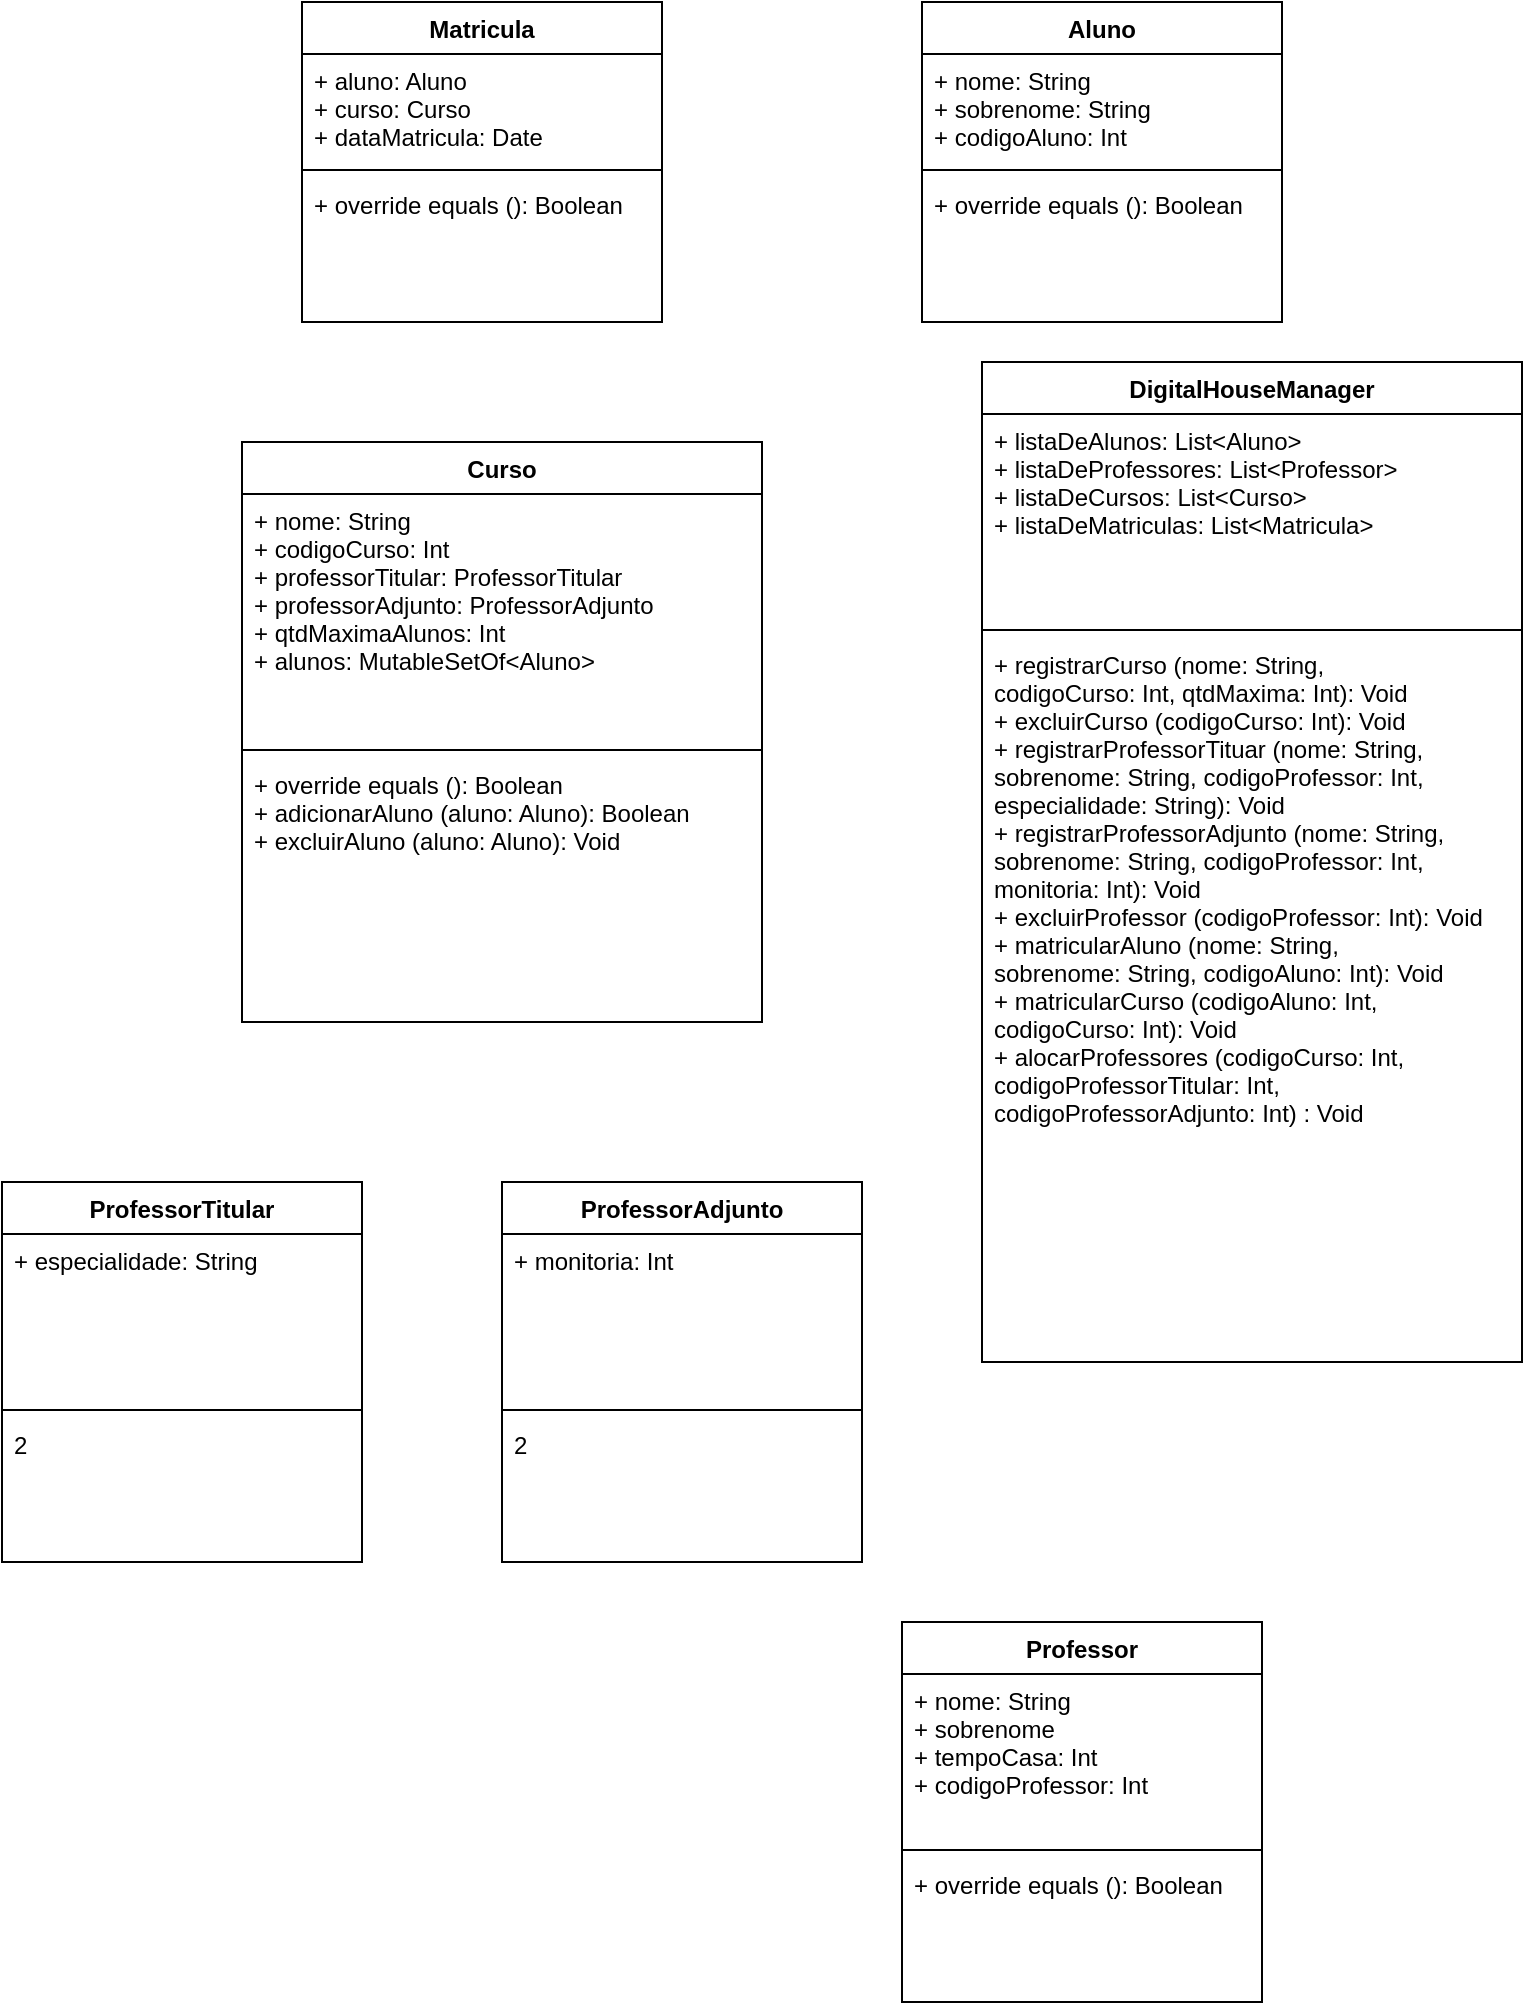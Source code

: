 <mxfile version="13.7.5" type="device"><diagram id="DKth6YePcc6uCm5fm2U_" name="Page-1"><mxGraphModel dx="868" dy="450" grid="1" gridSize="10" guides="1" tooltips="1" connect="1" arrows="1" fold="1" page="1" pageScale="1" pageWidth="827" pageHeight="1169" math="0" shadow="0"><root><mxCell id="0"/><mxCell id="1" parent="0"/><mxCell id="MS2eWC40u6hir84jcnFX-1" value="Aluno" style="swimlane;fontStyle=1;align=center;verticalAlign=top;childLayout=stackLayout;horizontal=1;startSize=26;horizontalStack=0;resizeParent=1;resizeParentMax=0;resizeLast=0;collapsible=1;marginBottom=0;" vertex="1" parent="1"><mxGeometry x="510" y="30" width="180" height="160" as="geometry"/></mxCell><mxCell id="MS2eWC40u6hir84jcnFX-2" value="+ nome: String&#10;+ sobrenome: String&#10;+ codigoAluno: Int" style="text;strokeColor=none;fillColor=none;align=left;verticalAlign=top;spacingLeft=4;spacingRight=4;overflow=hidden;rotatable=0;points=[[0,0.5],[1,0.5]];portConstraint=eastwest;" vertex="1" parent="MS2eWC40u6hir84jcnFX-1"><mxGeometry y="26" width="180" height="54" as="geometry"/></mxCell><mxCell id="MS2eWC40u6hir84jcnFX-3" value="" style="line;strokeWidth=1;fillColor=none;align=left;verticalAlign=middle;spacingTop=-1;spacingLeft=3;spacingRight=3;rotatable=0;labelPosition=right;points=[];portConstraint=eastwest;" vertex="1" parent="MS2eWC40u6hir84jcnFX-1"><mxGeometry y="80" width="180" height="8" as="geometry"/></mxCell><mxCell id="MS2eWC40u6hir84jcnFX-4" value="+ override equals (): Boolean" style="text;strokeColor=none;fillColor=none;align=left;verticalAlign=top;spacingLeft=4;spacingRight=4;overflow=hidden;rotatable=0;points=[[0,0.5],[1,0.5]];portConstraint=eastwest;" vertex="1" parent="MS2eWC40u6hir84jcnFX-1"><mxGeometry y="88" width="180" height="72" as="geometry"/></mxCell><mxCell id="MS2eWC40u6hir84jcnFX-21" value="Matricula" style="swimlane;fontStyle=1;align=center;verticalAlign=top;childLayout=stackLayout;horizontal=1;startSize=26;horizontalStack=0;resizeParent=1;resizeParentMax=0;resizeLast=0;collapsible=1;marginBottom=0;" vertex="1" parent="1"><mxGeometry x="200" y="30" width="180" height="160" as="geometry"/></mxCell><mxCell id="MS2eWC40u6hir84jcnFX-22" value="+ aluno: Aluno&#10;+ curso: Curso&#10;+ dataMatricula: Date" style="text;strokeColor=none;fillColor=none;align=left;verticalAlign=top;spacingLeft=4;spacingRight=4;overflow=hidden;rotatable=0;points=[[0,0.5],[1,0.5]];portConstraint=eastwest;" vertex="1" parent="MS2eWC40u6hir84jcnFX-21"><mxGeometry y="26" width="180" height="54" as="geometry"/></mxCell><mxCell id="MS2eWC40u6hir84jcnFX-23" value="" style="line;strokeWidth=1;fillColor=none;align=left;verticalAlign=middle;spacingTop=-1;spacingLeft=3;spacingRight=3;rotatable=0;labelPosition=right;points=[];portConstraint=eastwest;" vertex="1" parent="MS2eWC40u6hir84jcnFX-21"><mxGeometry y="80" width="180" height="8" as="geometry"/></mxCell><mxCell id="MS2eWC40u6hir84jcnFX-24" value="+ override equals (): Boolean" style="text;strokeColor=none;fillColor=none;align=left;verticalAlign=top;spacingLeft=4;spacingRight=4;overflow=hidden;rotatable=0;points=[[0,0.5],[1,0.5]];portConstraint=eastwest;" vertex="1" parent="MS2eWC40u6hir84jcnFX-21"><mxGeometry y="88" width="180" height="72" as="geometry"/></mxCell><mxCell id="MS2eWC40u6hir84jcnFX-5" value="Curso" style="swimlane;fontStyle=1;align=center;verticalAlign=top;childLayout=stackLayout;horizontal=1;startSize=26;horizontalStack=0;resizeParent=1;resizeParentMax=0;resizeLast=0;collapsible=1;marginBottom=0;" vertex="1" parent="1"><mxGeometry x="170" y="250" width="260" height="290" as="geometry"/></mxCell><mxCell id="MS2eWC40u6hir84jcnFX-6" value="+ nome: String&#10;+ codigoCurso: Int&#10;+ professorTitular: ProfessorTitular&#10;+ professorAdjunto: ProfessorAdjunto&#10;+ qtdMaximaAlunos: Int&#10;+ alunos: MutableSetOf&lt;Aluno&gt;&#10;" style="text;strokeColor=none;fillColor=none;align=left;verticalAlign=top;spacingLeft=4;spacingRight=4;overflow=hidden;rotatable=0;points=[[0,0.5],[1,0.5]];portConstraint=eastwest;" vertex="1" parent="MS2eWC40u6hir84jcnFX-5"><mxGeometry y="26" width="260" height="124" as="geometry"/></mxCell><mxCell id="MS2eWC40u6hir84jcnFX-7" value="" style="line;strokeWidth=1;fillColor=none;align=left;verticalAlign=middle;spacingTop=-1;spacingLeft=3;spacingRight=3;rotatable=0;labelPosition=right;points=[];portConstraint=eastwest;" vertex="1" parent="MS2eWC40u6hir84jcnFX-5"><mxGeometry y="150" width="260" height="8" as="geometry"/></mxCell><mxCell id="MS2eWC40u6hir84jcnFX-8" value="+ override equals (): Boolean&#10;+ adicionarAluno (aluno: Aluno): Boolean&#10;+ excluirAluno (aluno: Aluno): Void" style="text;strokeColor=none;fillColor=none;align=left;verticalAlign=top;spacingLeft=4;spacingRight=4;overflow=hidden;rotatable=0;points=[[0,0.5],[1,0.5]];portConstraint=eastwest;" vertex="1" parent="MS2eWC40u6hir84jcnFX-5"><mxGeometry y="158" width="260" height="132" as="geometry"/></mxCell><mxCell id="MS2eWC40u6hir84jcnFX-26" value="DigitalHouseManager" style="swimlane;fontStyle=1;align=center;verticalAlign=top;childLayout=stackLayout;horizontal=1;startSize=26;horizontalStack=0;resizeParent=1;resizeParentMax=0;resizeLast=0;collapsible=1;marginBottom=0;" vertex="1" parent="1"><mxGeometry x="540" y="210" width="270" height="500" as="geometry"/></mxCell><mxCell id="MS2eWC40u6hir84jcnFX-27" value="+ listaDeAlunos: List&lt;Aluno&gt;&#10;+ listaDeProfessores: List&lt;Professor&gt;&#10;+ listaDeCursos: List&lt;Curso&gt;&#10;+ listaDeMatriculas: List&lt;Matricula&gt;" style="text;strokeColor=none;fillColor=none;align=left;verticalAlign=top;spacingLeft=4;spacingRight=4;overflow=hidden;rotatable=0;points=[[0,0.5],[1,0.5]];portConstraint=eastwest;" vertex="1" parent="MS2eWC40u6hir84jcnFX-26"><mxGeometry y="26" width="270" height="104" as="geometry"/></mxCell><mxCell id="MS2eWC40u6hir84jcnFX-28" value="" style="line;strokeWidth=1;fillColor=none;align=left;verticalAlign=middle;spacingTop=-1;spacingLeft=3;spacingRight=3;rotatable=0;labelPosition=right;points=[];portConstraint=eastwest;" vertex="1" parent="MS2eWC40u6hir84jcnFX-26"><mxGeometry y="130" width="270" height="8" as="geometry"/></mxCell><mxCell id="MS2eWC40u6hir84jcnFX-29" value="+ registrarCurso (nome: String, &#10;codigoCurso: Int, qtdMaxima: Int): Void&#10;+ excluirCurso (codigoCurso: Int): Void&#10;+ registrarProfessorTituar (nome: String, &#10;sobrenome: String, codigoProfessor: Int, &#10;especialidade: String): Void&#10;+ registrarProfessorAdjunto (nome: String, &#10;sobrenome: String, codigoProfessor: Int, &#10;monitoria: Int): Void&#10;+ excluirProfessor (codigoProfessor: Int): Void&#10;+ matricularAluno (nome: String, &#10;sobrenome: String, codigoAluno: Int): Void&#10;+ matricularCurso (codigoAluno: Int, &#10;codigoCurso: Int): Void&#10;+ alocarProfessores (codigoCurso: Int,&#10;codigoProfessorTitular: Int, &#10;codigoProfessorAdjunto: Int) : Void&#10;&#10;" style="text;strokeColor=none;fillColor=none;align=left;verticalAlign=top;spacingLeft=4;spacingRight=4;overflow=hidden;rotatable=0;points=[[0,0.5],[1,0.5]];portConstraint=eastwest;" vertex="1" parent="MS2eWC40u6hir84jcnFX-26"><mxGeometry y="138" width="270" height="362" as="geometry"/></mxCell><mxCell id="MS2eWC40u6hir84jcnFX-13" value="ProfessorTitular" style="swimlane;fontStyle=1;align=center;verticalAlign=top;childLayout=stackLayout;horizontal=1;startSize=26;horizontalStack=0;resizeParent=1;resizeParentMax=0;resizeLast=0;collapsible=1;marginBottom=0;" vertex="1" parent="1"><mxGeometry x="50" y="620" width="180" height="190" as="geometry"/></mxCell><mxCell id="MS2eWC40u6hir84jcnFX-14" value="+ especialidade: String" style="text;strokeColor=none;fillColor=none;align=left;verticalAlign=top;spacingLeft=4;spacingRight=4;overflow=hidden;rotatable=0;points=[[0,0.5],[1,0.5]];portConstraint=eastwest;" vertex="1" parent="MS2eWC40u6hir84jcnFX-13"><mxGeometry y="26" width="180" height="84" as="geometry"/></mxCell><mxCell id="MS2eWC40u6hir84jcnFX-15" value="" style="line;strokeWidth=1;fillColor=none;align=left;verticalAlign=middle;spacingTop=-1;spacingLeft=3;spacingRight=3;rotatable=0;labelPosition=right;points=[];portConstraint=eastwest;" vertex="1" parent="MS2eWC40u6hir84jcnFX-13"><mxGeometry y="110" width="180" height="8" as="geometry"/></mxCell><mxCell id="MS2eWC40u6hir84jcnFX-16" value="2" style="text;strokeColor=none;fillColor=none;align=left;verticalAlign=top;spacingLeft=4;spacingRight=4;overflow=hidden;rotatable=0;points=[[0,0.5],[1,0.5]];portConstraint=eastwest;" vertex="1" parent="MS2eWC40u6hir84jcnFX-13"><mxGeometry y="118" width="180" height="72" as="geometry"/></mxCell><mxCell id="MS2eWC40u6hir84jcnFX-17" value="ProfessorAdjunto" style="swimlane;fontStyle=1;align=center;verticalAlign=top;childLayout=stackLayout;horizontal=1;startSize=26;horizontalStack=0;resizeParent=1;resizeParentMax=0;resizeLast=0;collapsible=1;marginBottom=0;" vertex="1" parent="1"><mxGeometry x="300" y="620" width="180" height="190" as="geometry"/></mxCell><mxCell id="MS2eWC40u6hir84jcnFX-18" value="+ monitoria: Int" style="text;strokeColor=none;fillColor=none;align=left;verticalAlign=top;spacingLeft=4;spacingRight=4;overflow=hidden;rotatable=0;points=[[0,0.5],[1,0.5]];portConstraint=eastwest;" vertex="1" parent="MS2eWC40u6hir84jcnFX-17"><mxGeometry y="26" width="180" height="84" as="geometry"/></mxCell><mxCell id="MS2eWC40u6hir84jcnFX-19" value="" style="line;strokeWidth=1;fillColor=none;align=left;verticalAlign=middle;spacingTop=-1;spacingLeft=3;spacingRight=3;rotatable=0;labelPosition=right;points=[];portConstraint=eastwest;" vertex="1" parent="MS2eWC40u6hir84jcnFX-17"><mxGeometry y="110" width="180" height="8" as="geometry"/></mxCell><mxCell id="MS2eWC40u6hir84jcnFX-20" value="2" style="text;strokeColor=none;fillColor=none;align=left;verticalAlign=top;spacingLeft=4;spacingRight=4;overflow=hidden;rotatable=0;points=[[0,0.5],[1,0.5]];portConstraint=eastwest;" vertex="1" parent="MS2eWC40u6hir84jcnFX-17"><mxGeometry y="118" width="180" height="72" as="geometry"/></mxCell><mxCell id="MS2eWC40u6hir84jcnFX-9" value="Professor" style="swimlane;fontStyle=1;align=center;verticalAlign=top;childLayout=stackLayout;horizontal=1;startSize=26;horizontalStack=0;resizeParent=1;resizeParentMax=0;resizeLast=0;collapsible=1;marginBottom=0;" vertex="1" parent="1"><mxGeometry x="500" y="840" width="180" height="190" as="geometry"/></mxCell><mxCell id="MS2eWC40u6hir84jcnFX-10" value="+ nome: String&#10;+ sobrenome&#10;+ tempoCasa: Int&#10;+ codigoProfessor: Int" style="text;strokeColor=none;fillColor=none;align=left;verticalAlign=top;spacingLeft=4;spacingRight=4;overflow=hidden;rotatable=0;points=[[0,0.5],[1,0.5]];portConstraint=eastwest;" vertex="1" parent="MS2eWC40u6hir84jcnFX-9"><mxGeometry y="26" width="180" height="84" as="geometry"/></mxCell><mxCell id="MS2eWC40u6hir84jcnFX-11" value="" style="line;strokeWidth=1;fillColor=none;align=left;verticalAlign=middle;spacingTop=-1;spacingLeft=3;spacingRight=3;rotatable=0;labelPosition=right;points=[];portConstraint=eastwest;" vertex="1" parent="MS2eWC40u6hir84jcnFX-9"><mxGeometry y="110" width="180" height="8" as="geometry"/></mxCell><mxCell id="MS2eWC40u6hir84jcnFX-12" value="+ override equals (): Boolean" style="text;strokeColor=none;fillColor=none;align=left;verticalAlign=top;spacingLeft=4;spacingRight=4;overflow=hidden;rotatable=0;points=[[0,0.5],[1,0.5]];portConstraint=eastwest;" vertex="1" parent="MS2eWC40u6hir84jcnFX-9"><mxGeometry y="118" width="180" height="72" as="geometry"/></mxCell></root></mxGraphModel></diagram></mxfile>
